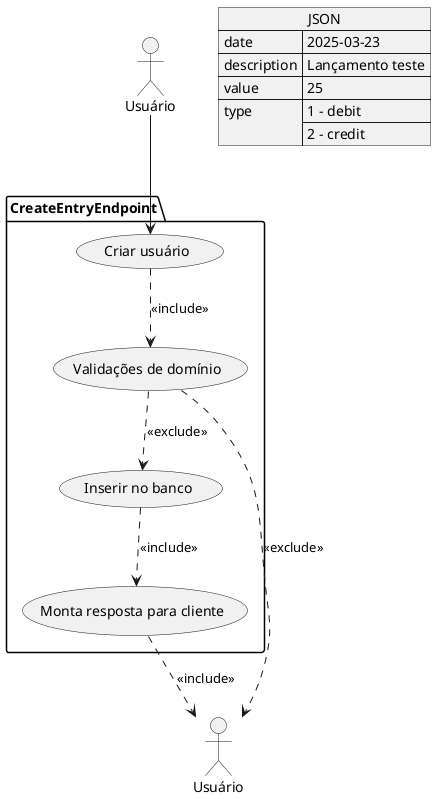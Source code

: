 @startuml

actor user as "Usuário"

json JSON {
   "date":"2025-03-23",
   "description":"Lançamento teste",
   "value":25,
   "type": ["1 - debit", "2 - credit"]
}

actor userResponse as "Usuário"

package CreateEntryEndpoint {
    usecase createEntry as "Criar usuário"
    usecase domainValidation as "Validações de domínio"
    usecase dbInsert as "Inserir no banco" 
    usecase result as "Monta resposta para cliente"
}

user --> createEntry
createEntry ..> domainValidation: <<include>>
domainValidation ..> userResponse: <<exclude>>
domainValidation ..> dbInsert: <<exclude>>
dbInsert ..> result: <<include>>
result ..> userResponse: <<include>>

@enduml